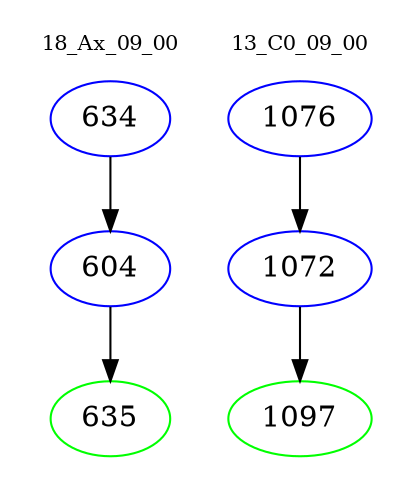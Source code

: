 digraph{
subgraph cluster_0 {
color = white
label = "18_Ax_09_00";
fontsize=10;
T0_634 [label="634", color="blue"]
T0_634 -> T0_604 [color="black"]
T0_604 [label="604", color="blue"]
T0_604 -> T0_635 [color="black"]
T0_635 [label="635", color="green"]
}
subgraph cluster_1 {
color = white
label = "13_C0_09_00";
fontsize=10;
T1_1076 [label="1076", color="blue"]
T1_1076 -> T1_1072 [color="black"]
T1_1072 [label="1072", color="blue"]
T1_1072 -> T1_1097 [color="black"]
T1_1097 [label="1097", color="green"]
}
}
